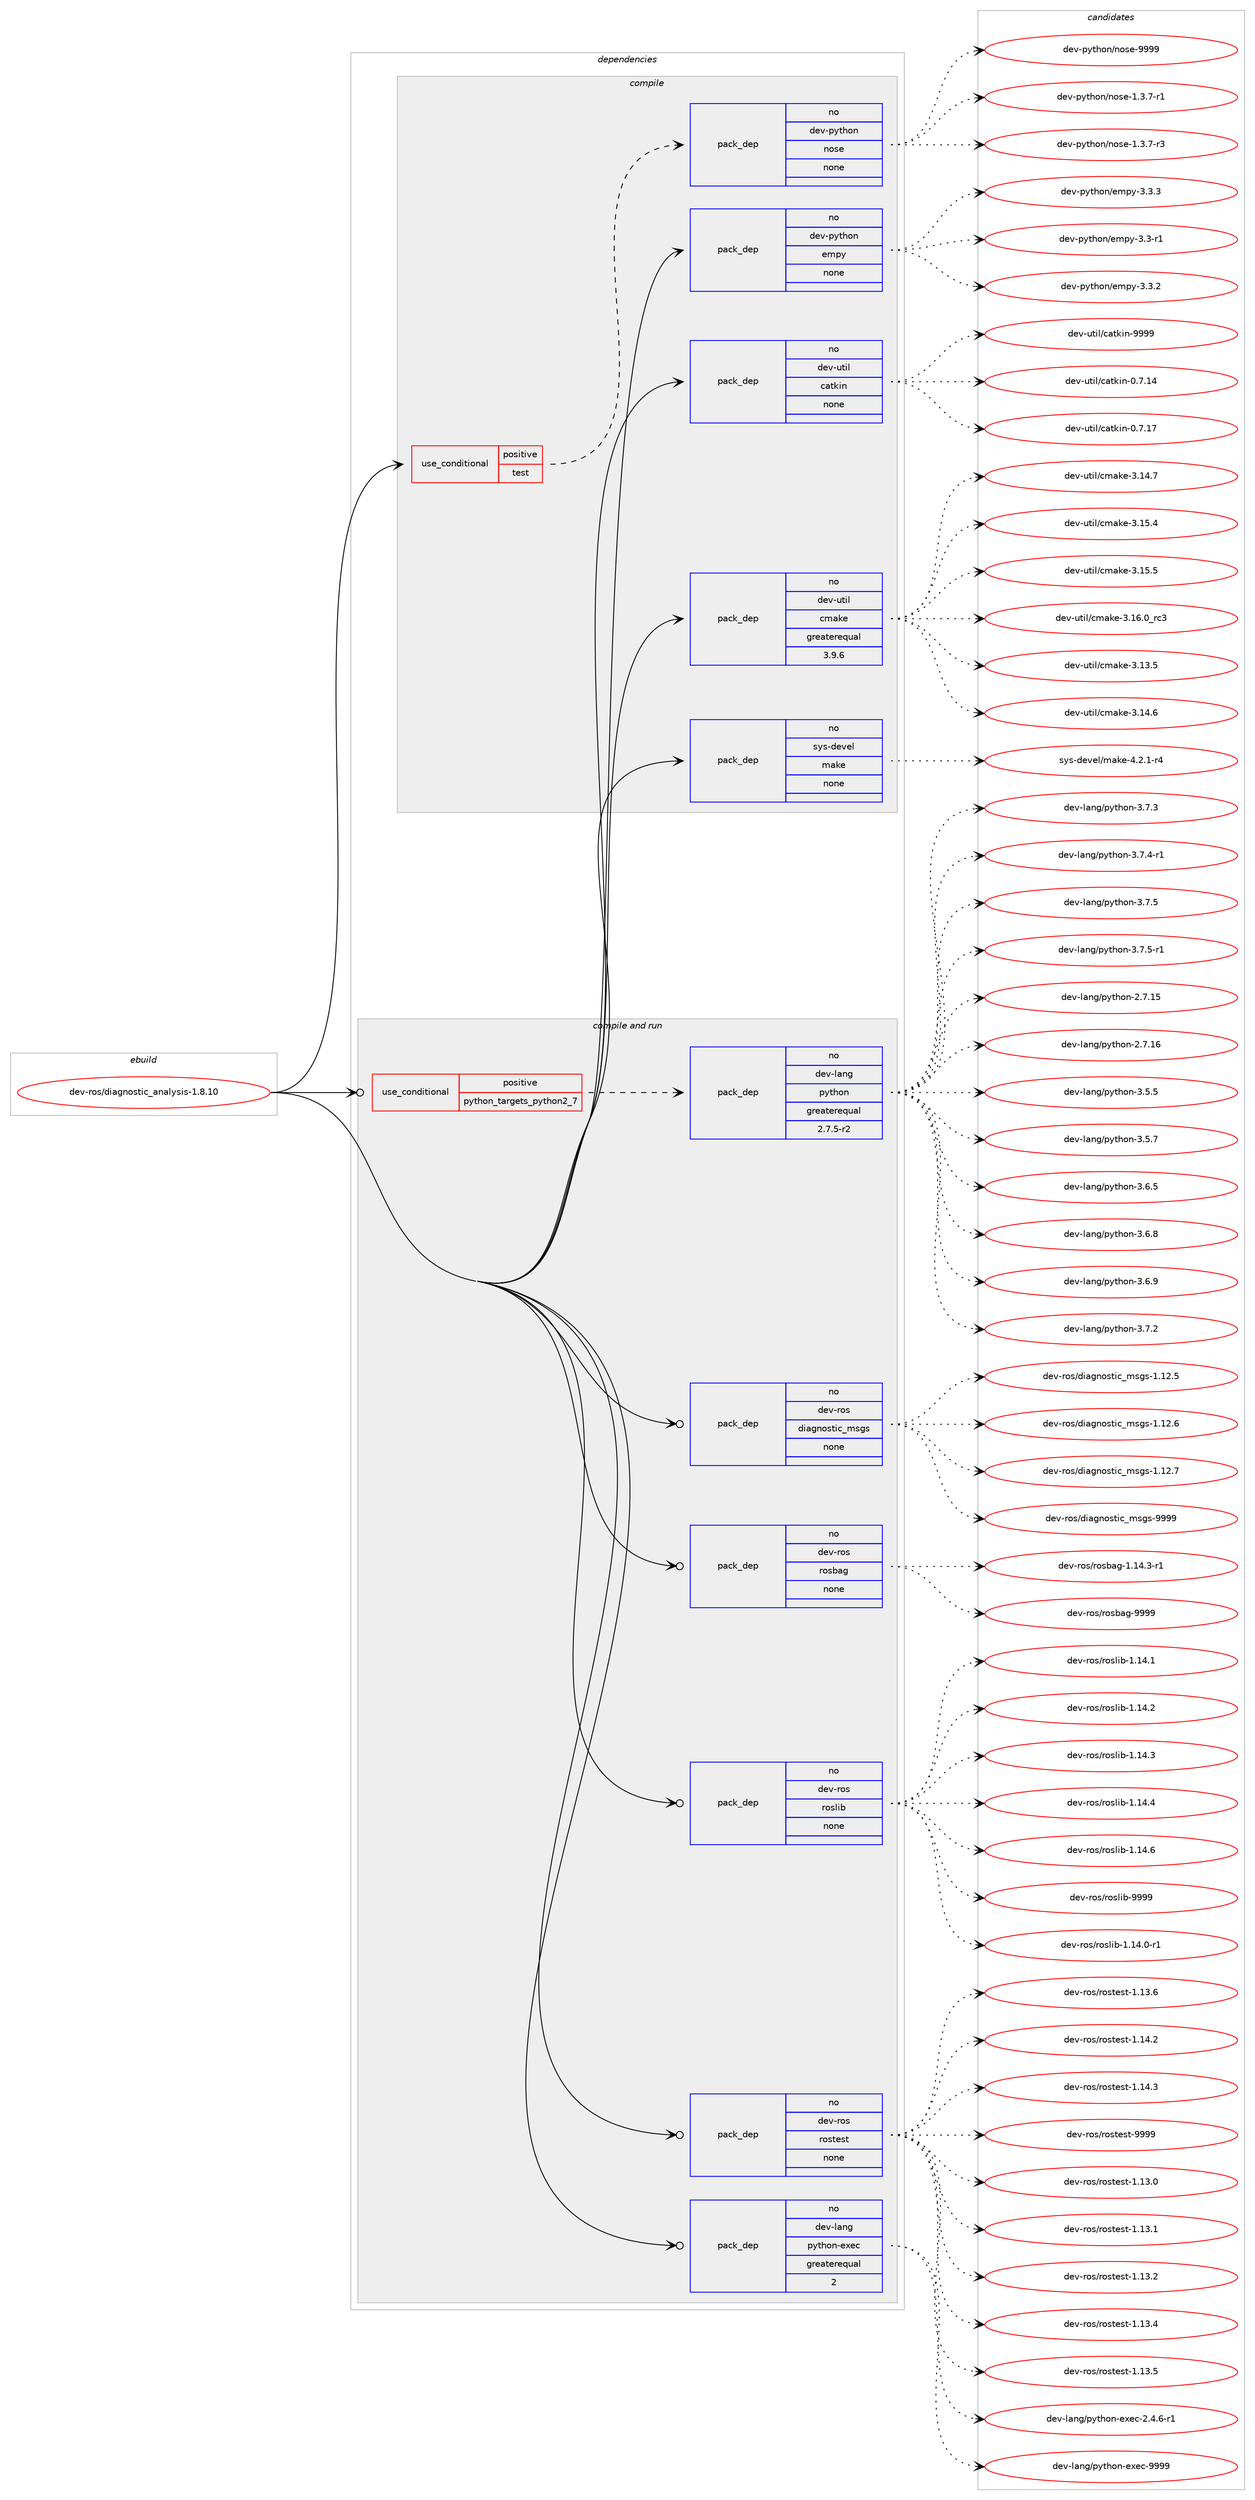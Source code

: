 digraph prolog {

# *************
# Graph options
# *************

newrank=true;
concentrate=true;
compound=true;
graph [rankdir=LR,fontname=Helvetica,fontsize=10,ranksep=1.5];#, ranksep=2.5, nodesep=0.2];
edge  [arrowhead=vee];
node  [fontname=Helvetica,fontsize=10];

# **********
# The ebuild
# **********

subgraph cluster_leftcol {
color=gray;
rank=same;
label=<<i>ebuild</i>>;
id [label="dev-ros/diagnostic_analysis-1.8.10", color=red, width=4, href="../dev-ros/diagnostic_analysis-1.8.10.svg"];
}

# ****************
# The dependencies
# ****************

subgraph cluster_midcol {
color=gray;
label=<<i>dependencies</i>>;
subgraph cluster_compile {
fillcolor="#eeeeee";
style=filled;
label=<<i>compile</i>>;
subgraph cond153042 {
dependency650882 [label=<<TABLE BORDER="0" CELLBORDER="1" CELLSPACING="0" CELLPADDING="4"><TR><TD ROWSPAN="3" CELLPADDING="10">use_conditional</TD></TR><TR><TD>positive</TD></TR><TR><TD>test</TD></TR></TABLE>>, shape=none, color=red];
subgraph pack485934 {
dependency650883 [label=<<TABLE BORDER="0" CELLBORDER="1" CELLSPACING="0" CELLPADDING="4" WIDTH="220"><TR><TD ROWSPAN="6" CELLPADDING="30">pack_dep</TD></TR><TR><TD WIDTH="110">no</TD></TR><TR><TD>dev-python</TD></TR><TR><TD>nose</TD></TR><TR><TD>none</TD></TR><TR><TD></TD></TR></TABLE>>, shape=none, color=blue];
}
dependency650882:e -> dependency650883:w [weight=20,style="dashed",arrowhead="vee"];
}
id:e -> dependency650882:w [weight=20,style="solid",arrowhead="vee"];
subgraph pack485935 {
dependency650884 [label=<<TABLE BORDER="0" CELLBORDER="1" CELLSPACING="0" CELLPADDING="4" WIDTH="220"><TR><TD ROWSPAN="6" CELLPADDING="30">pack_dep</TD></TR><TR><TD WIDTH="110">no</TD></TR><TR><TD>dev-python</TD></TR><TR><TD>empy</TD></TR><TR><TD>none</TD></TR><TR><TD></TD></TR></TABLE>>, shape=none, color=blue];
}
id:e -> dependency650884:w [weight=20,style="solid",arrowhead="vee"];
subgraph pack485936 {
dependency650885 [label=<<TABLE BORDER="0" CELLBORDER="1" CELLSPACING="0" CELLPADDING="4" WIDTH="220"><TR><TD ROWSPAN="6" CELLPADDING="30">pack_dep</TD></TR><TR><TD WIDTH="110">no</TD></TR><TR><TD>dev-util</TD></TR><TR><TD>catkin</TD></TR><TR><TD>none</TD></TR><TR><TD></TD></TR></TABLE>>, shape=none, color=blue];
}
id:e -> dependency650885:w [weight=20,style="solid",arrowhead="vee"];
subgraph pack485937 {
dependency650886 [label=<<TABLE BORDER="0" CELLBORDER="1" CELLSPACING="0" CELLPADDING="4" WIDTH="220"><TR><TD ROWSPAN="6" CELLPADDING="30">pack_dep</TD></TR><TR><TD WIDTH="110">no</TD></TR><TR><TD>dev-util</TD></TR><TR><TD>cmake</TD></TR><TR><TD>greaterequal</TD></TR><TR><TD>3.9.6</TD></TR></TABLE>>, shape=none, color=blue];
}
id:e -> dependency650886:w [weight=20,style="solid",arrowhead="vee"];
subgraph pack485938 {
dependency650887 [label=<<TABLE BORDER="0" CELLBORDER="1" CELLSPACING="0" CELLPADDING="4" WIDTH="220"><TR><TD ROWSPAN="6" CELLPADDING="30">pack_dep</TD></TR><TR><TD WIDTH="110">no</TD></TR><TR><TD>sys-devel</TD></TR><TR><TD>make</TD></TR><TR><TD>none</TD></TR><TR><TD></TD></TR></TABLE>>, shape=none, color=blue];
}
id:e -> dependency650887:w [weight=20,style="solid",arrowhead="vee"];
}
subgraph cluster_compileandrun {
fillcolor="#eeeeee";
style=filled;
label=<<i>compile and run</i>>;
subgraph cond153043 {
dependency650888 [label=<<TABLE BORDER="0" CELLBORDER="1" CELLSPACING="0" CELLPADDING="4"><TR><TD ROWSPAN="3" CELLPADDING="10">use_conditional</TD></TR><TR><TD>positive</TD></TR><TR><TD>python_targets_python2_7</TD></TR></TABLE>>, shape=none, color=red];
subgraph pack485939 {
dependency650889 [label=<<TABLE BORDER="0" CELLBORDER="1" CELLSPACING="0" CELLPADDING="4" WIDTH="220"><TR><TD ROWSPAN="6" CELLPADDING="30">pack_dep</TD></TR><TR><TD WIDTH="110">no</TD></TR><TR><TD>dev-lang</TD></TR><TR><TD>python</TD></TR><TR><TD>greaterequal</TD></TR><TR><TD>2.7.5-r2</TD></TR></TABLE>>, shape=none, color=blue];
}
dependency650888:e -> dependency650889:w [weight=20,style="dashed",arrowhead="vee"];
}
id:e -> dependency650888:w [weight=20,style="solid",arrowhead="odotvee"];
subgraph pack485940 {
dependency650890 [label=<<TABLE BORDER="0" CELLBORDER="1" CELLSPACING="0" CELLPADDING="4" WIDTH="220"><TR><TD ROWSPAN="6" CELLPADDING="30">pack_dep</TD></TR><TR><TD WIDTH="110">no</TD></TR><TR><TD>dev-lang</TD></TR><TR><TD>python-exec</TD></TR><TR><TD>greaterequal</TD></TR><TR><TD>2</TD></TR></TABLE>>, shape=none, color=blue];
}
id:e -> dependency650890:w [weight=20,style="solid",arrowhead="odotvee"];
subgraph pack485941 {
dependency650891 [label=<<TABLE BORDER="0" CELLBORDER="1" CELLSPACING="0" CELLPADDING="4" WIDTH="220"><TR><TD ROWSPAN="6" CELLPADDING="30">pack_dep</TD></TR><TR><TD WIDTH="110">no</TD></TR><TR><TD>dev-ros</TD></TR><TR><TD>diagnostic_msgs</TD></TR><TR><TD>none</TD></TR><TR><TD></TD></TR></TABLE>>, shape=none, color=blue];
}
id:e -> dependency650891:w [weight=20,style="solid",arrowhead="odotvee"];
subgraph pack485942 {
dependency650892 [label=<<TABLE BORDER="0" CELLBORDER="1" CELLSPACING="0" CELLPADDING="4" WIDTH="220"><TR><TD ROWSPAN="6" CELLPADDING="30">pack_dep</TD></TR><TR><TD WIDTH="110">no</TD></TR><TR><TD>dev-ros</TD></TR><TR><TD>rosbag</TD></TR><TR><TD>none</TD></TR><TR><TD></TD></TR></TABLE>>, shape=none, color=blue];
}
id:e -> dependency650892:w [weight=20,style="solid",arrowhead="odotvee"];
subgraph pack485943 {
dependency650893 [label=<<TABLE BORDER="0" CELLBORDER="1" CELLSPACING="0" CELLPADDING="4" WIDTH="220"><TR><TD ROWSPAN="6" CELLPADDING="30">pack_dep</TD></TR><TR><TD WIDTH="110">no</TD></TR><TR><TD>dev-ros</TD></TR><TR><TD>roslib</TD></TR><TR><TD>none</TD></TR><TR><TD></TD></TR></TABLE>>, shape=none, color=blue];
}
id:e -> dependency650893:w [weight=20,style="solid",arrowhead="odotvee"];
subgraph pack485944 {
dependency650894 [label=<<TABLE BORDER="0" CELLBORDER="1" CELLSPACING="0" CELLPADDING="4" WIDTH="220"><TR><TD ROWSPAN="6" CELLPADDING="30">pack_dep</TD></TR><TR><TD WIDTH="110">no</TD></TR><TR><TD>dev-ros</TD></TR><TR><TD>rostest</TD></TR><TR><TD>none</TD></TR><TR><TD></TD></TR></TABLE>>, shape=none, color=blue];
}
id:e -> dependency650894:w [weight=20,style="solid",arrowhead="odotvee"];
}
subgraph cluster_run {
fillcolor="#eeeeee";
style=filled;
label=<<i>run</i>>;
}
}

# **************
# The candidates
# **************

subgraph cluster_choices {
rank=same;
color=gray;
label=<<i>candidates</i>>;

subgraph choice485934 {
color=black;
nodesep=1;
choice10010111845112121116104111110471101111151014549465146554511449 [label="dev-python/nose-1.3.7-r1", color=red, width=4,href="../dev-python/nose-1.3.7-r1.svg"];
choice10010111845112121116104111110471101111151014549465146554511451 [label="dev-python/nose-1.3.7-r3", color=red, width=4,href="../dev-python/nose-1.3.7-r3.svg"];
choice10010111845112121116104111110471101111151014557575757 [label="dev-python/nose-9999", color=red, width=4,href="../dev-python/nose-9999.svg"];
dependency650883:e -> choice10010111845112121116104111110471101111151014549465146554511449:w [style=dotted,weight="100"];
dependency650883:e -> choice10010111845112121116104111110471101111151014549465146554511451:w [style=dotted,weight="100"];
dependency650883:e -> choice10010111845112121116104111110471101111151014557575757:w [style=dotted,weight="100"];
}
subgraph choice485935 {
color=black;
nodesep=1;
choice1001011184511212111610411111047101109112121455146514511449 [label="dev-python/empy-3.3-r1", color=red, width=4,href="../dev-python/empy-3.3-r1.svg"];
choice1001011184511212111610411111047101109112121455146514650 [label="dev-python/empy-3.3.2", color=red, width=4,href="../dev-python/empy-3.3.2.svg"];
choice1001011184511212111610411111047101109112121455146514651 [label="dev-python/empy-3.3.3", color=red, width=4,href="../dev-python/empy-3.3.3.svg"];
dependency650884:e -> choice1001011184511212111610411111047101109112121455146514511449:w [style=dotted,weight="100"];
dependency650884:e -> choice1001011184511212111610411111047101109112121455146514650:w [style=dotted,weight="100"];
dependency650884:e -> choice1001011184511212111610411111047101109112121455146514651:w [style=dotted,weight="100"];
}
subgraph choice485936 {
color=black;
nodesep=1;
choice1001011184511711610510847999711610710511045484655464952 [label="dev-util/catkin-0.7.14", color=red, width=4,href="../dev-util/catkin-0.7.14.svg"];
choice1001011184511711610510847999711610710511045484655464955 [label="dev-util/catkin-0.7.17", color=red, width=4,href="../dev-util/catkin-0.7.17.svg"];
choice100101118451171161051084799971161071051104557575757 [label="dev-util/catkin-9999", color=red, width=4,href="../dev-util/catkin-9999.svg"];
dependency650885:e -> choice1001011184511711610510847999711610710511045484655464952:w [style=dotted,weight="100"];
dependency650885:e -> choice1001011184511711610510847999711610710511045484655464955:w [style=dotted,weight="100"];
dependency650885:e -> choice100101118451171161051084799971161071051104557575757:w [style=dotted,weight="100"];
}
subgraph choice485937 {
color=black;
nodesep=1;
choice1001011184511711610510847991099710710145514649514653 [label="dev-util/cmake-3.13.5", color=red, width=4,href="../dev-util/cmake-3.13.5.svg"];
choice1001011184511711610510847991099710710145514649524654 [label="dev-util/cmake-3.14.6", color=red, width=4,href="../dev-util/cmake-3.14.6.svg"];
choice1001011184511711610510847991099710710145514649524655 [label="dev-util/cmake-3.14.7", color=red, width=4,href="../dev-util/cmake-3.14.7.svg"];
choice1001011184511711610510847991099710710145514649534652 [label="dev-util/cmake-3.15.4", color=red, width=4,href="../dev-util/cmake-3.15.4.svg"];
choice1001011184511711610510847991099710710145514649534653 [label="dev-util/cmake-3.15.5", color=red, width=4,href="../dev-util/cmake-3.15.5.svg"];
choice1001011184511711610510847991099710710145514649544648951149951 [label="dev-util/cmake-3.16.0_rc3", color=red, width=4,href="../dev-util/cmake-3.16.0_rc3.svg"];
dependency650886:e -> choice1001011184511711610510847991099710710145514649514653:w [style=dotted,weight="100"];
dependency650886:e -> choice1001011184511711610510847991099710710145514649524654:w [style=dotted,weight="100"];
dependency650886:e -> choice1001011184511711610510847991099710710145514649524655:w [style=dotted,weight="100"];
dependency650886:e -> choice1001011184511711610510847991099710710145514649534652:w [style=dotted,weight="100"];
dependency650886:e -> choice1001011184511711610510847991099710710145514649534653:w [style=dotted,weight="100"];
dependency650886:e -> choice1001011184511711610510847991099710710145514649544648951149951:w [style=dotted,weight="100"];
}
subgraph choice485938 {
color=black;
nodesep=1;
choice1151211154510010111810110847109971071014552465046494511452 [label="sys-devel/make-4.2.1-r4", color=red, width=4,href="../sys-devel/make-4.2.1-r4.svg"];
dependency650887:e -> choice1151211154510010111810110847109971071014552465046494511452:w [style=dotted,weight="100"];
}
subgraph choice485939 {
color=black;
nodesep=1;
choice10010111845108971101034711212111610411111045504655464953 [label="dev-lang/python-2.7.15", color=red, width=4,href="../dev-lang/python-2.7.15.svg"];
choice10010111845108971101034711212111610411111045504655464954 [label="dev-lang/python-2.7.16", color=red, width=4,href="../dev-lang/python-2.7.16.svg"];
choice100101118451089711010347112121116104111110455146534653 [label="dev-lang/python-3.5.5", color=red, width=4,href="../dev-lang/python-3.5.5.svg"];
choice100101118451089711010347112121116104111110455146534655 [label="dev-lang/python-3.5.7", color=red, width=4,href="../dev-lang/python-3.5.7.svg"];
choice100101118451089711010347112121116104111110455146544653 [label="dev-lang/python-3.6.5", color=red, width=4,href="../dev-lang/python-3.6.5.svg"];
choice100101118451089711010347112121116104111110455146544656 [label="dev-lang/python-3.6.8", color=red, width=4,href="../dev-lang/python-3.6.8.svg"];
choice100101118451089711010347112121116104111110455146544657 [label="dev-lang/python-3.6.9", color=red, width=4,href="../dev-lang/python-3.6.9.svg"];
choice100101118451089711010347112121116104111110455146554650 [label="dev-lang/python-3.7.2", color=red, width=4,href="../dev-lang/python-3.7.2.svg"];
choice100101118451089711010347112121116104111110455146554651 [label="dev-lang/python-3.7.3", color=red, width=4,href="../dev-lang/python-3.7.3.svg"];
choice1001011184510897110103471121211161041111104551465546524511449 [label="dev-lang/python-3.7.4-r1", color=red, width=4,href="../dev-lang/python-3.7.4-r1.svg"];
choice100101118451089711010347112121116104111110455146554653 [label="dev-lang/python-3.7.5", color=red, width=4,href="../dev-lang/python-3.7.5.svg"];
choice1001011184510897110103471121211161041111104551465546534511449 [label="dev-lang/python-3.7.5-r1", color=red, width=4,href="../dev-lang/python-3.7.5-r1.svg"];
dependency650889:e -> choice10010111845108971101034711212111610411111045504655464953:w [style=dotted,weight="100"];
dependency650889:e -> choice10010111845108971101034711212111610411111045504655464954:w [style=dotted,weight="100"];
dependency650889:e -> choice100101118451089711010347112121116104111110455146534653:w [style=dotted,weight="100"];
dependency650889:e -> choice100101118451089711010347112121116104111110455146534655:w [style=dotted,weight="100"];
dependency650889:e -> choice100101118451089711010347112121116104111110455146544653:w [style=dotted,weight="100"];
dependency650889:e -> choice100101118451089711010347112121116104111110455146544656:w [style=dotted,weight="100"];
dependency650889:e -> choice100101118451089711010347112121116104111110455146544657:w [style=dotted,weight="100"];
dependency650889:e -> choice100101118451089711010347112121116104111110455146554650:w [style=dotted,weight="100"];
dependency650889:e -> choice100101118451089711010347112121116104111110455146554651:w [style=dotted,weight="100"];
dependency650889:e -> choice1001011184510897110103471121211161041111104551465546524511449:w [style=dotted,weight="100"];
dependency650889:e -> choice100101118451089711010347112121116104111110455146554653:w [style=dotted,weight="100"];
dependency650889:e -> choice1001011184510897110103471121211161041111104551465546534511449:w [style=dotted,weight="100"];
}
subgraph choice485940 {
color=black;
nodesep=1;
choice10010111845108971101034711212111610411111045101120101994550465246544511449 [label="dev-lang/python-exec-2.4.6-r1", color=red, width=4,href="../dev-lang/python-exec-2.4.6-r1.svg"];
choice10010111845108971101034711212111610411111045101120101994557575757 [label="dev-lang/python-exec-9999", color=red, width=4,href="../dev-lang/python-exec-9999.svg"];
dependency650890:e -> choice10010111845108971101034711212111610411111045101120101994550465246544511449:w [style=dotted,weight="100"];
dependency650890:e -> choice10010111845108971101034711212111610411111045101120101994557575757:w [style=dotted,weight="100"];
}
subgraph choice485941 {
color=black;
nodesep=1;
choice100101118451141111154710010597103110111115116105999510911510311545494649504653 [label="dev-ros/diagnostic_msgs-1.12.5", color=red, width=4,href="../dev-ros/diagnostic_msgs-1.12.5.svg"];
choice100101118451141111154710010597103110111115116105999510911510311545494649504654 [label="dev-ros/diagnostic_msgs-1.12.6", color=red, width=4,href="../dev-ros/diagnostic_msgs-1.12.6.svg"];
choice100101118451141111154710010597103110111115116105999510911510311545494649504655 [label="dev-ros/diagnostic_msgs-1.12.7", color=red, width=4,href="../dev-ros/diagnostic_msgs-1.12.7.svg"];
choice10010111845114111115471001059710311011111511610599951091151031154557575757 [label="dev-ros/diagnostic_msgs-9999", color=red, width=4,href="../dev-ros/diagnostic_msgs-9999.svg"];
dependency650891:e -> choice100101118451141111154710010597103110111115116105999510911510311545494649504653:w [style=dotted,weight="100"];
dependency650891:e -> choice100101118451141111154710010597103110111115116105999510911510311545494649504654:w [style=dotted,weight="100"];
dependency650891:e -> choice100101118451141111154710010597103110111115116105999510911510311545494649504655:w [style=dotted,weight="100"];
dependency650891:e -> choice10010111845114111115471001059710311011111511610599951091151031154557575757:w [style=dotted,weight="100"];
}
subgraph choice485942 {
color=black;
nodesep=1;
choice10010111845114111115471141111159897103454946495246514511449 [label="dev-ros/rosbag-1.14.3-r1", color=red, width=4,href="../dev-ros/rosbag-1.14.3-r1.svg"];
choice100101118451141111154711411111598971034557575757 [label="dev-ros/rosbag-9999", color=red, width=4,href="../dev-ros/rosbag-9999.svg"];
dependency650892:e -> choice10010111845114111115471141111159897103454946495246514511449:w [style=dotted,weight="100"];
dependency650892:e -> choice100101118451141111154711411111598971034557575757:w [style=dotted,weight="100"];
}
subgraph choice485943 {
color=black;
nodesep=1;
choice100101118451141111154711411111510810598454946495246484511449 [label="dev-ros/roslib-1.14.0-r1", color=red, width=4,href="../dev-ros/roslib-1.14.0-r1.svg"];
choice10010111845114111115471141111151081059845494649524649 [label="dev-ros/roslib-1.14.1", color=red, width=4,href="../dev-ros/roslib-1.14.1.svg"];
choice10010111845114111115471141111151081059845494649524650 [label="dev-ros/roslib-1.14.2", color=red, width=4,href="../dev-ros/roslib-1.14.2.svg"];
choice10010111845114111115471141111151081059845494649524651 [label="dev-ros/roslib-1.14.3", color=red, width=4,href="../dev-ros/roslib-1.14.3.svg"];
choice10010111845114111115471141111151081059845494649524652 [label="dev-ros/roslib-1.14.4", color=red, width=4,href="../dev-ros/roslib-1.14.4.svg"];
choice10010111845114111115471141111151081059845494649524654 [label="dev-ros/roslib-1.14.6", color=red, width=4,href="../dev-ros/roslib-1.14.6.svg"];
choice1001011184511411111547114111115108105984557575757 [label="dev-ros/roslib-9999", color=red, width=4,href="../dev-ros/roslib-9999.svg"];
dependency650893:e -> choice100101118451141111154711411111510810598454946495246484511449:w [style=dotted,weight="100"];
dependency650893:e -> choice10010111845114111115471141111151081059845494649524649:w [style=dotted,weight="100"];
dependency650893:e -> choice10010111845114111115471141111151081059845494649524650:w [style=dotted,weight="100"];
dependency650893:e -> choice10010111845114111115471141111151081059845494649524651:w [style=dotted,weight="100"];
dependency650893:e -> choice10010111845114111115471141111151081059845494649524652:w [style=dotted,weight="100"];
dependency650893:e -> choice10010111845114111115471141111151081059845494649524654:w [style=dotted,weight="100"];
dependency650893:e -> choice1001011184511411111547114111115108105984557575757:w [style=dotted,weight="100"];
}
subgraph choice485944 {
color=black;
nodesep=1;
choice100101118451141111154711411111511610111511645494649514648 [label="dev-ros/rostest-1.13.0", color=red, width=4,href="../dev-ros/rostest-1.13.0.svg"];
choice100101118451141111154711411111511610111511645494649514649 [label="dev-ros/rostest-1.13.1", color=red, width=4,href="../dev-ros/rostest-1.13.1.svg"];
choice100101118451141111154711411111511610111511645494649514650 [label="dev-ros/rostest-1.13.2", color=red, width=4,href="../dev-ros/rostest-1.13.2.svg"];
choice100101118451141111154711411111511610111511645494649514652 [label="dev-ros/rostest-1.13.4", color=red, width=4,href="../dev-ros/rostest-1.13.4.svg"];
choice100101118451141111154711411111511610111511645494649514653 [label="dev-ros/rostest-1.13.5", color=red, width=4,href="../dev-ros/rostest-1.13.5.svg"];
choice100101118451141111154711411111511610111511645494649514654 [label="dev-ros/rostest-1.13.6", color=red, width=4,href="../dev-ros/rostest-1.13.6.svg"];
choice100101118451141111154711411111511610111511645494649524650 [label="dev-ros/rostest-1.14.2", color=red, width=4,href="../dev-ros/rostest-1.14.2.svg"];
choice100101118451141111154711411111511610111511645494649524651 [label="dev-ros/rostest-1.14.3", color=red, width=4,href="../dev-ros/rostest-1.14.3.svg"];
choice10010111845114111115471141111151161011151164557575757 [label="dev-ros/rostest-9999", color=red, width=4,href="../dev-ros/rostest-9999.svg"];
dependency650894:e -> choice100101118451141111154711411111511610111511645494649514648:w [style=dotted,weight="100"];
dependency650894:e -> choice100101118451141111154711411111511610111511645494649514649:w [style=dotted,weight="100"];
dependency650894:e -> choice100101118451141111154711411111511610111511645494649514650:w [style=dotted,weight="100"];
dependency650894:e -> choice100101118451141111154711411111511610111511645494649514652:w [style=dotted,weight="100"];
dependency650894:e -> choice100101118451141111154711411111511610111511645494649514653:w [style=dotted,weight="100"];
dependency650894:e -> choice100101118451141111154711411111511610111511645494649514654:w [style=dotted,weight="100"];
dependency650894:e -> choice100101118451141111154711411111511610111511645494649524650:w [style=dotted,weight="100"];
dependency650894:e -> choice100101118451141111154711411111511610111511645494649524651:w [style=dotted,weight="100"];
dependency650894:e -> choice10010111845114111115471141111151161011151164557575757:w [style=dotted,weight="100"];
}
}

}
